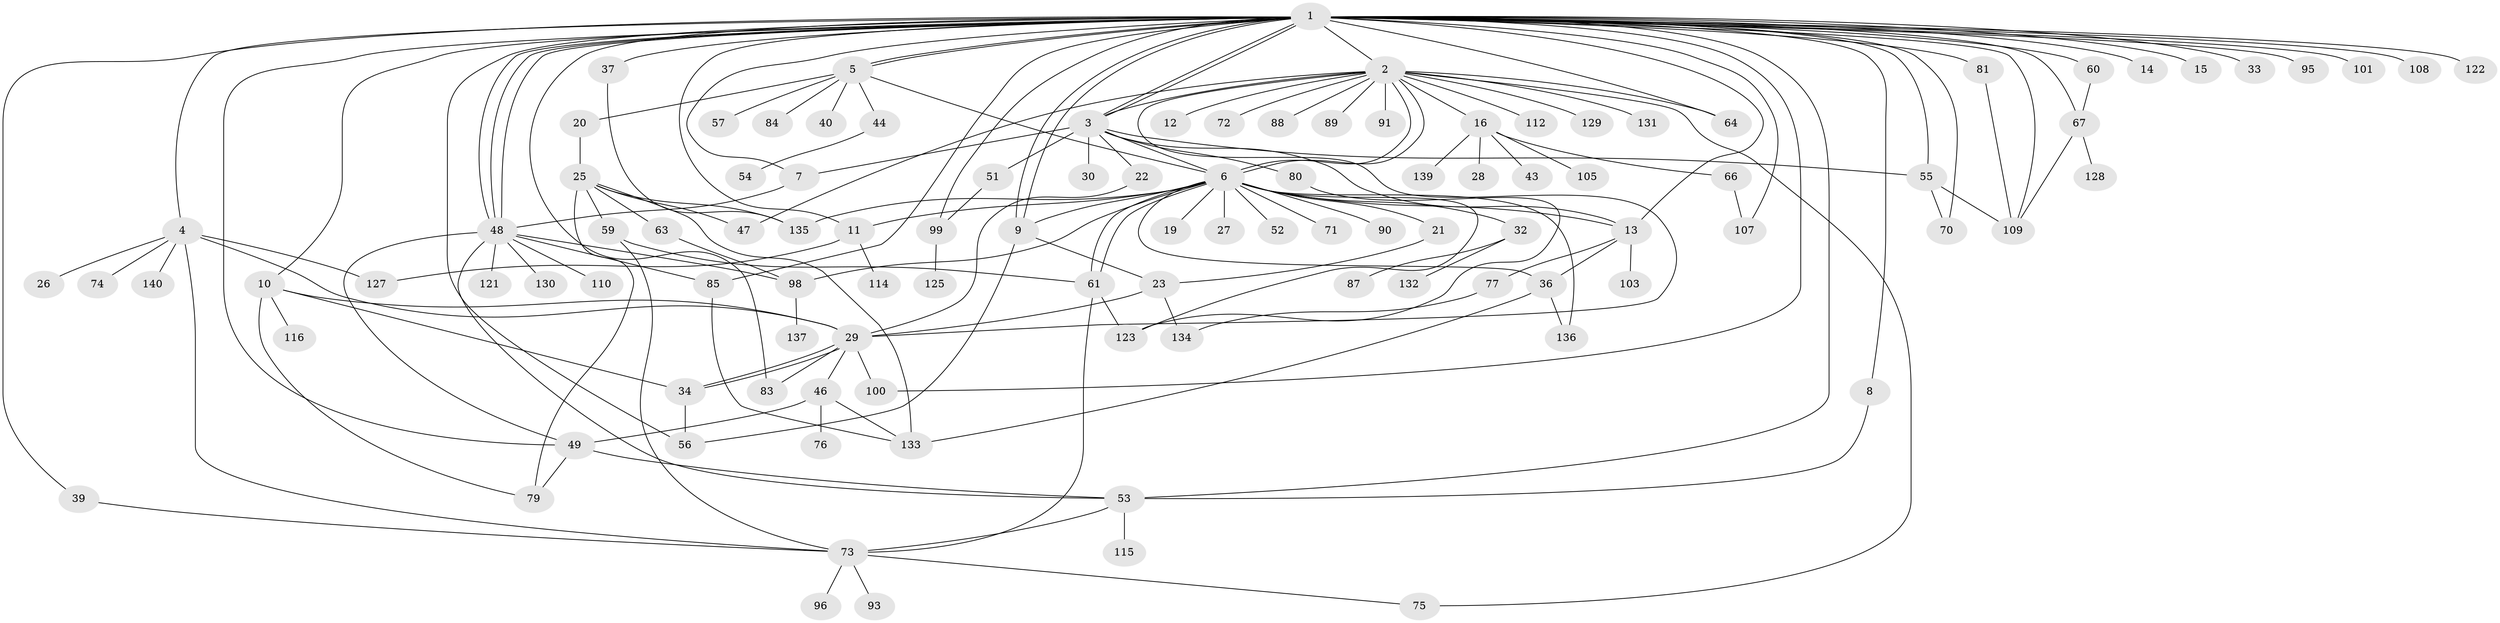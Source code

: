 // Generated by graph-tools (version 1.1) at 2025/52/02/27/25 19:52:00]
// undirected, 107 vertices, 170 edges
graph export_dot {
graph [start="1"]
  node [color=gray90,style=filled];
  1 [super="+17"];
  2 [super="+31"];
  3 [super="+68"];
  4 [super="+120"];
  5 [super="+58"];
  6 [super="+35"];
  7 [super="+69"];
  8 [super="+118"];
  9 [super="+18"];
  10 [super="+38"];
  11 [super="+62"];
  12;
  13 [super="+78"];
  14;
  15;
  16 [super="+50"];
  19;
  20;
  21 [super="+24"];
  22;
  23 [super="+42"];
  25 [super="+126"];
  26;
  27 [super="+45"];
  28;
  29;
  30;
  32 [super="+92"];
  33;
  34 [super="+41"];
  36 [super="+124"];
  37;
  39;
  40;
  43;
  44;
  46 [super="+86"];
  47;
  48 [super="+97"];
  49;
  51;
  52;
  53;
  54;
  55 [super="+82"];
  56;
  57;
  59;
  60;
  61 [super="+119"];
  63;
  64 [super="+65"];
  66;
  67 [super="+111"];
  70;
  71;
  72;
  73 [super="+102"];
  74;
  75;
  76;
  77;
  79;
  80;
  81;
  83 [super="+113"];
  84;
  85;
  87;
  88;
  89 [super="+94"];
  90;
  91;
  93;
  95;
  96;
  98 [super="+104"];
  99 [super="+106"];
  100;
  101;
  103;
  105;
  107;
  108;
  109;
  110;
  112;
  114;
  115;
  116 [super="+117"];
  121;
  122;
  123;
  125;
  127;
  128;
  129;
  130;
  131;
  132;
  133 [super="+138"];
  134;
  135;
  136;
  137;
  139;
  140;
  1 -- 2;
  1 -- 3;
  1 -- 3;
  1 -- 4;
  1 -- 5;
  1 -- 5;
  1 -- 7;
  1 -- 8;
  1 -- 9;
  1 -- 9;
  1 -- 10;
  1 -- 11;
  1 -- 13;
  1 -- 14;
  1 -- 15;
  1 -- 33;
  1 -- 37;
  1 -- 39;
  1 -- 48;
  1 -- 48;
  1 -- 48;
  1 -- 49;
  1 -- 53;
  1 -- 55;
  1 -- 56;
  1 -- 60;
  1 -- 64;
  1 -- 67;
  1 -- 70;
  1 -- 81;
  1 -- 83;
  1 -- 85;
  1 -- 95;
  1 -- 100;
  1 -- 101;
  1 -- 107;
  1 -- 109;
  1 -- 122;
  1 -- 108;
  1 -- 99;
  2 -- 3;
  2 -- 6;
  2 -- 6;
  2 -- 12;
  2 -- 16;
  2 -- 64;
  2 -- 72;
  2 -- 75;
  2 -- 88;
  2 -- 89;
  2 -- 91;
  2 -- 112;
  2 -- 129;
  2 -- 131;
  2 -- 29;
  2 -- 47;
  3 -- 6;
  3 -- 7;
  3 -- 13;
  3 -- 22;
  3 -- 30;
  3 -- 51;
  3 -- 80;
  3 -- 55;
  4 -- 26;
  4 -- 73;
  4 -- 74;
  4 -- 127;
  4 -- 140;
  4 -- 29;
  5 -- 6;
  5 -- 20;
  5 -- 40;
  5 -- 44;
  5 -- 57;
  5 -- 84;
  6 -- 11;
  6 -- 13;
  6 -- 19;
  6 -- 21;
  6 -- 27;
  6 -- 32;
  6 -- 52;
  6 -- 61;
  6 -- 61;
  6 -- 71;
  6 -- 90;
  6 -- 135;
  6 -- 136;
  6 -- 123;
  6 -- 9;
  6 -- 36;
  6 -- 98;
  7 -- 48;
  8 -- 53;
  9 -- 23;
  9 -- 56;
  10 -- 29;
  10 -- 34;
  10 -- 79;
  10 -- 116;
  11 -- 127;
  11 -- 114;
  13 -- 36;
  13 -- 77;
  13 -- 103;
  16 -- 28;
  16 -- 43;
  16 -- 66;
  16 -- 105;
  16 -- 139;
  20 -- 25;
  21 -- 23;
  22 -- 29;
  23 -- 134;
  23 -- 29;
  25 -- 47;
  25 -- 59;
  25 -- 63;
  25 -- 79;
  25 -- 135;
  25 -- 133;
  29 -- 34;
  29 -- 34;
  29 -- 46;
  29 -- 83;
  29 -- 100;
  32 -- 87;
  32 -- 132;
  34 -- 56;
  36 -- 133;
  36 -- 136;
  37 -- 135;
  39 -- 73;
  44 -- 54;
  46 -- 49;
  46 -- 76;
  46 -- 133;
  48 -- 49;
  48 -- 53;
  48 -- 85;
  48 -- 110;
  48 -- 121;
  48 -- 130;
  48 -- 98;
  49 -- 53;
  49 -- 79;
  51 -- 99;
  53 -- 73;
  53 -- 115;
  55 -- 70;
  55 -- 109;
  59 -- 61;
  59 -- 73;
  60 -- 67;
  61 -- 73;
  61 -- 123;
  63 -- 98;
  66 -- 107;
  67 -- 109;
  67 -- 128;
  73 -- 93;
  73 -- 96;
  73 -- 75;
  77 -- 134;
  80 -- 123;
  81 -- 109;
  85 -- 133;
  98 -- 137;
  99 -- 125;
}
